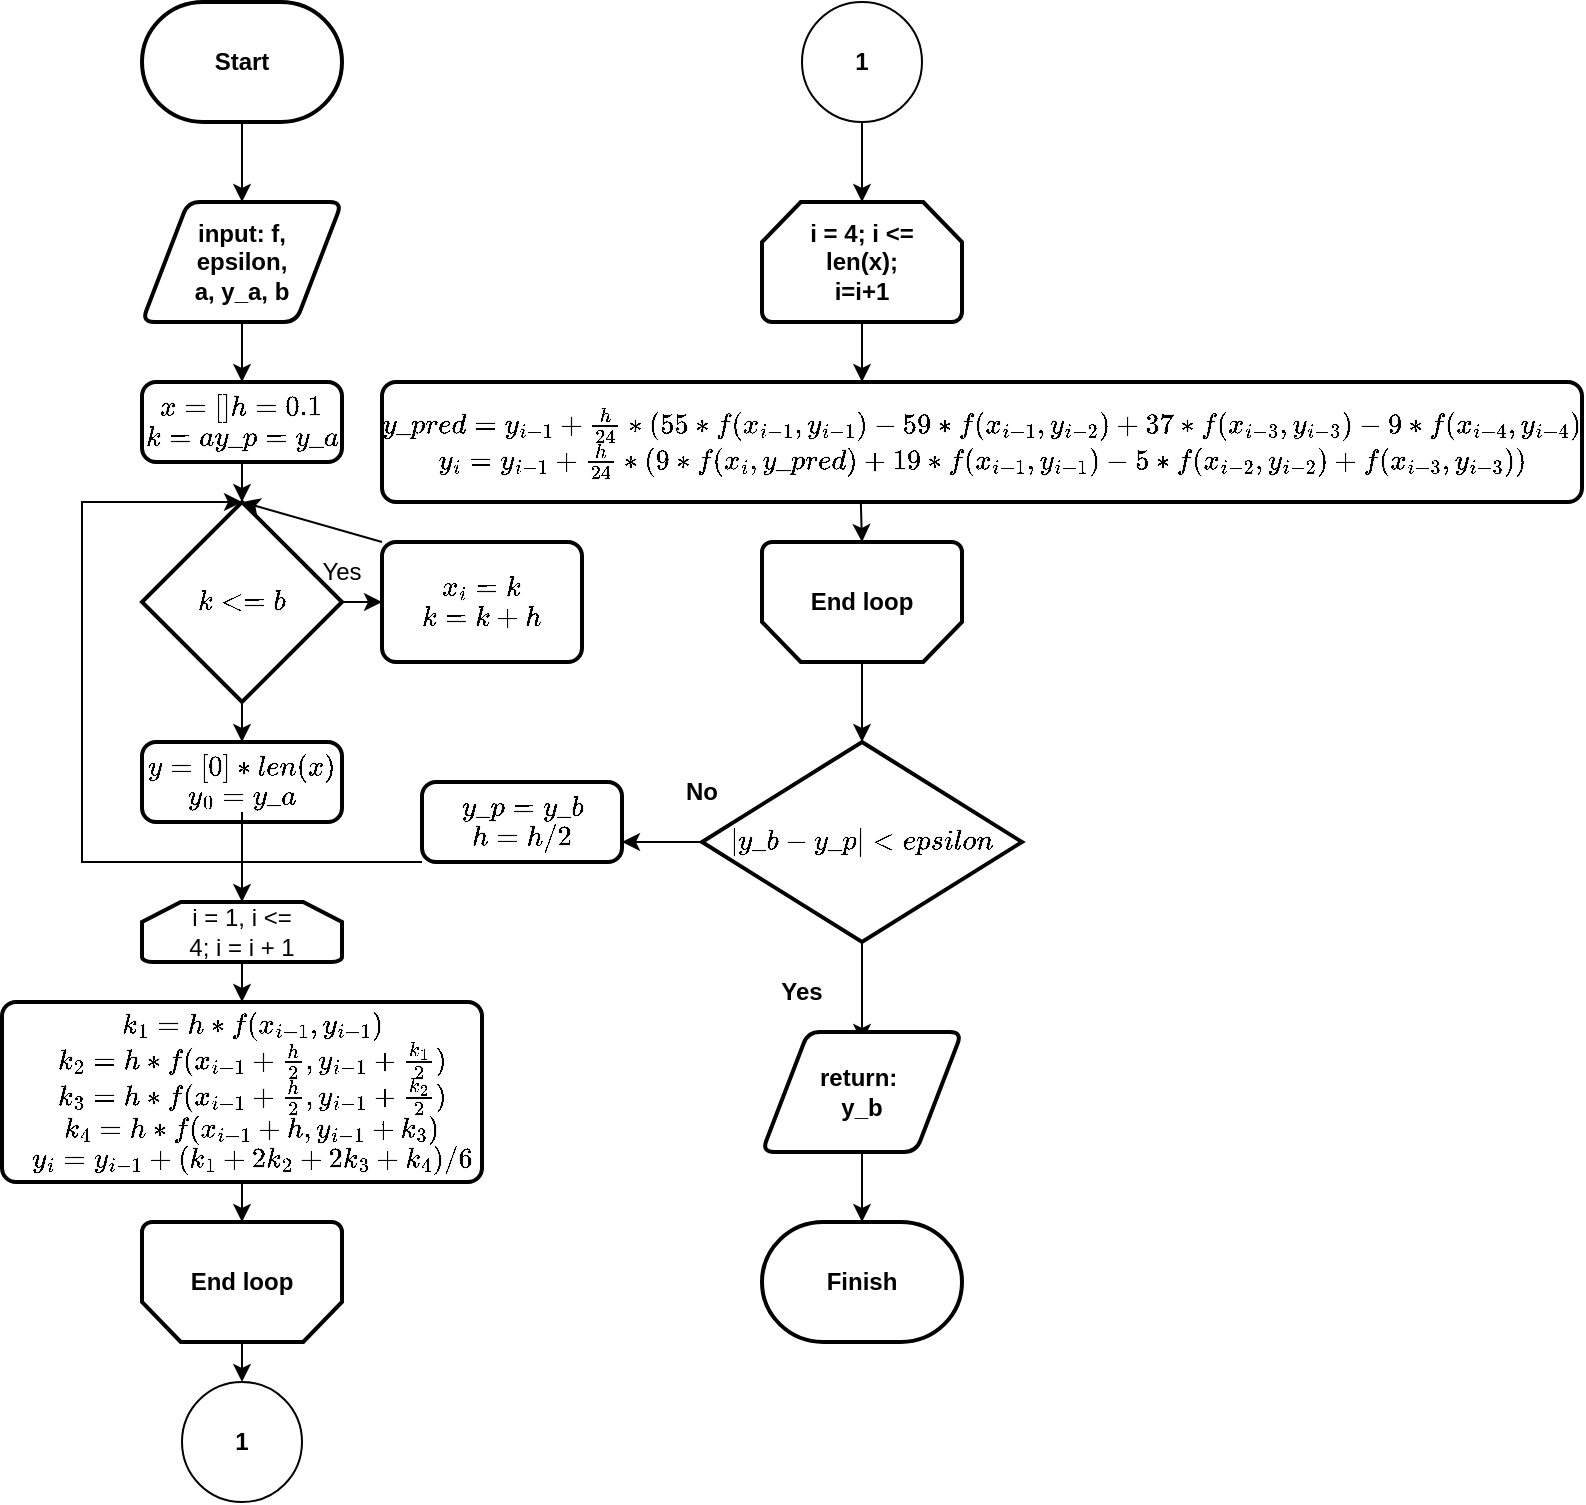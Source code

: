 <mxfile version="24.3.1" type="device">
  <diagram id="C5RBs43oDa-KdzZeNtuy" name="Page-1">
    <mxGraphModel dx="1475" dy="749" grid="1" gridSize="10" guides="1" tooltips="1" connect="1" arrows="1" fold="1" page="1" pageScale="1" pageWidth="827" pageHeight="1169" math="1" shadow="0">
      <root>
        <mxCell id="WIyWlLk6GJQsqaUBKTNV-0" />
        <mxCell id="WIyWlLk6GJQsqaUBKTNV-1" parent="WIyWlLk6GJQsqaUBKTNV-0" />
        <mxCell id="7A4KjtbBYtnZUFQZeq3f-0" value="" style="strokeWidth=2;html=1;shape=mxgraph.flowchart.terminator;whiteSpace=wrap;" vertex="1" parent="WIyWlLk6GJQsqaUBKTNV-1">
          <mxGeometry x="240" y="40" width="100" height="60" as="geometry" />
        </mxCell>
        <mxCell id="7A4KjtbBYtnZUFQZeq3f-1" value="&lt;b&gt;Start&lt;/b&gt;" style="text;html=1;align=center;verticalAlign=middle;whiteSpace=wrap;rounded=0;" vertex="1" parent="WIyWlLk6GJQsqaUBKTNV-1">
          <mxGeometry x="260" y="55" width="60" height="30" as="geometry" />
        </mxCell>
        <mxCell id="7A4KjtbBYtnZUFQZeq3f-2" value="" style="endArrow=classic;html=1;rounded=0;exitX=0.5;exitY=1;exitDx=0;exitDy=0;exitPerimeter=0;" edge="1" parent="WIyWlLk6GJQsqaUBKTNV-1" source="7A4KjtbBYtnZUFQZeq3f-0">
          <mxGeometry width="50" height="50" relative="1" as="geometry">
            <mxPoint x="260" y="280" as="sourcePoint" />
            <mxPoint x="290" y="140" as="targetPoint" />
          </mxGeometry>
        </mxCell>
        <mxCell id="7A4KjtbBYtnZUFQZeq3f-4" value="" style="shape=parallelogram;html=1;strokeWidth=2;perimeter=parallelogramPerimeter;whiteSpace=wrap;rounded=1;arcSize=12;size=0.23;" vertex="1" parent="WIyWlLk6GJQsqaUBKTNV-1">
          <mxGeometry x="240" y="140" width="100" height="60" as="geometry" />
        </mxCell>
        <mxCell id="7A4KjtbBYtnZUFQZeq3f-5" value="&lt;b&gt;input: f, epsilon, a, y_a, b&lt;/b&gt;" style="text;html=1;align=center;verticalAlign=middle;whiteSpace=wrap;rounded=0;" vertex="1" parent="WIyWlLk6GJQsqaUBKTNV-1">
          <mxGeometry x="260" y="155" width="60" height="30" as="geometry" />
        </mxCell>
        <mxCell id="7A4KjtbBYtnZUFQZeq3f-6" value="" style="endArrow=classic;html=1;rounded=0;exitX=0.5;exitY=1;exitDx=0;exitDy=0;" edge="1" parent="WIyWlLk6GJQsqaUBKTNV-1" source="7A4KjtbBYtnZUFQZeq3f-4">
          <mxGeometry width="50" height="50" relative="1" as="geometry">
            <mxPoint x="260" y="280" as="sourcePoint" />
            <mxPoint x="290" y="230" as="targetPoint" />
          </mxGeometry>
        </mxCell>
        <mxCell id="7A4KjtbBYtnZUFQZeq3f-7" value="\(x = [] h = 0.1\)&lt;div&gt;\(k = a y\_p = y\_a\)&lt;/div&gt;" style="rounded=1;whiteSpace=wrap;html=1;absoluteArcSize=1;arcSize=14;strokeWidth=2;" vertex="1" parent="WIyWlLk6GJQsqaUBKTNV-1">
          <mxGeometry x="240" y="230" width="100" height="40" as="geometry" />
        </mxCell>
        <mxCell id="7A4KjtbBYtnZUFQZeq3f-10" value="" style="strokeWidth=2;html=1;shape=mxgraph.flowchart.decision;whiteSpace=wrap;" vertex="1" parent="WIyWlLk6GJQsqaUBKTNV-1">
          <mxGeometry x="240" y="290" width="100" height="100" as="geometry" />
        </mxCell>
        <mxCell id="7A4KjtbBYtnZUFQZeq3f-11" value="" style="endArrow=classic;html=1;rounded=0;entryX=0.5;entryY=0;entryDx=0;entryDy=0;entryPerimeter=0;exitX=0.5;exitY=1;exitDx=0;exitDy=0;" edge="1" parent="WIyWlLk6GJQsqaUBKTNV-1" source="7A4KjtbBYtnZUFQZeq3f-7" target="7A4KjtbBYtnZUFQZeq3f-10">
          <mxGeometry width="50" height="50" relative="1" as="geometry">
            <mxPoint x="260" y="280" as="sourcePoint" />
            <mxPoint x="310" y="230" as="targetPoint" />
          </mxGeometry>
        </mxCell>
        <mxCell id="7A4KjtbBYtnZUFQZeq3f-13" value="\(k &amp;lt;= b\)" style="text;html=1;align=center;verticalAlign=middle;whiteSpace=wrap;rounded=0;" vertex="1" parent="WIyWlLk6GJQsqaUBKTNV-1">
          <mxGeometry x="260" y="325" width="60" height="30" as="geometry" />
        </mxCell>
        <mxCell id="7A4KjtbBYtnZUFQZeq3f-14" value="" style="endArrow=classic;html=1;rounded=0;exitX=1;exitY=0.5;exitDx=0;exitDy=0;exitPerimeter=0;" edge="1" parent="WIyWlLk6GJQsqaUBKTNV-1" source="7A4KjtbBYtnZUFQZeq3f-10">
          <mxGeometry width="50" height="50" relative="1" as="geometry">
            <mxPoint x="340" y="330" as="sourcePoint" />
            <mxPoint x="360" y="340" as="targetPoint" />
          </mxGeometry>
        </mxCell>
        <mxCell id="7A4KjtbBYtnZUFQZeq3f-15" value="Yes" style="text;html=1;align=center;verticalAlign=middle;whiteSpace=wrap;rounded=0;" vertex="1" parent="WIyWlLk6GJQsqaUBKTNV-1">
          <mxGeometry x="310" y="310" width="60" height="30" as="geometry" />
        </mxCell>
        <mxCell id="7A4KjtbBYtnZUFQZeq3f-16" value="" style="rounded=1;whiteSpace=wrap;html=1;absoluteArcSize=1;arcSize=14;strokeWidth=2;" vertex="1" parent="WIyWlLk6GJQsqaUBKTNV-1">
          <mxGeometry x="360" y="310" width="100" height="60" as="geometry" />
        </mxCell>
        <mxCell id="7A4KjtbBYtnZUFQZeq3f-17" value="\(x_{i} = k\)&lt;div&gt;\(k = k + h\)&lt;/div&gt;" style="text;html=1;align=center;verticalAlign=middle;whiteSpace=wrap;rounded=0;" vertex="1" parent="WIyWlLk6GJQsqaUBKTNV-1">
          <mxGeometry x="380" y="325" width="60" height="30" as="geometry" />
        </mxCell>
        <mxCell id="7A4KjtbBYtnZUFQZeq3f-18" value="" style="endArrow=classic;html=1;rounded=0;exitX=0;exitY=0;exitDx=0;exitDy=0;entryX=0.5;entryY=0;entryDx=0;entryDy=0;entryPerimeter=0;" edge="1" parent="WIyWlLk6GJQsqaUBKTNV-1" source="7A4KjtbBYtnZUFQZeq3f-16" target="7A4KjtbBYtnZUFQZeq3f-10">
          <mxGeometry width="50" height="50" relative="1" as="geometry">
            <mxPoint x="340" y="410" as="sourcePoint" />
            <mxPoint x="390" y="360" as="targetPoint" />
          </mxGeometry>
        </mxCell>
        <mxCell id="7A4KjtbBYtnZUFQZeq3f-19" value="" style="endArrow=classic;html=1;rounded=0;exitX=0.5;exitY=1;exitDx=0;exitDy=0;exitPerimeter=0;" edge="1" parent="WIyWlLk6GJQsqaUBKTNV-1" source="7A4KjtbBYtnZUFQZeq3f-10">
          <mxGeometry width="50" height="50" relative="1" as="geometry">
            <mxPoint x="340" y="430" as="sourcePoint" />
            <mxPoint x="290" y="410" as="targetPoint" />
          </mxGeometry>
        </mxCell>
        <mxCell id="7A4KjtbBYtnZUFQZeq3f-20" value="" style="rounded=1;whiteSpace=wrap;html=1;absoluteArcSize=1;arcSize=14;strokeWidth=2;" vertex="1" parent="WIyWlLk6GJQsqaUBKTNV-1">
          <mxGeometry x="240" y="410" width="100" height="40" as="geometry" />
        </mxCell>
        <mxCell id="7A4KjtbBYtnZUFQZeq3f-21" value="\(y = [0] * len(x)\)&lt;div&gt;\(y_{0} = y\_a\)&lt;/div&gt;" style="text;html=1;align=center;verticalAlign=middle;whiteSpace=wrap;rounded=0;" vertex="1" parent="WIyWlLk6GJQsqaUBKTNV-1">
          <mxGeometry x="260" y="415" width="60" height="30" as="geometry" />
        </mxCell>
        <mxCell id="7A4KjtbBYtnZUFQZeq3f-22" value="" style="endArrow=classic;html=1;rounded=0;exitX=0.5;exitY=1;exitDx=0;exitDy=0;" edge="1" parent="WIyWlLk6GJQsqaUBKTNV-1" source="7A4KjtbBYtnZUFQZeq3f-21">
          <mxGeometry width="50" height="50" relative="1" as="geometry">
            <mxPoint x="380" y="380" as="sourcePoint" />
            <mxPoint x="290" y="490" as="targetPoint" />
          </mxGeometry>
        </mxCell>
        <mxCell id="7A4KjtbBYtnZUFQZeq3f-23" value="" style="strokeWidth=2;html=1;shape=mxgraph.flowchart.loop_limit;whiteSpace=wrap;" vertex="1" parent="WIyWlLk6GJQsqaUBKTNV-1">
          <mxGeometry x="240" y="490" width="100" height="30" as="geometry" />
        </mxCell>
        <mxCell id="7A4KjtbBYtnZUFQZeq3f-25" value="i = 1, i &amp;lt;= 4; i = i + 1" style="text;html=1;align=center;verticalAlign=middle;whiteSpace=wrap;rounded=0;" vertex="1" parent="WIyWlLk6GJQsqaUBKTNV-1">
          <mxGeometry x="260" y="490" width="60" height="30" as="geometry" />
        </mxCell>
        <mxCell id="7A4KjtbBYtnZUFQZeq3f-26" value="" style="rounded=1;whiteSpace=wrap;html=1;absoluteArcSize=1;arcSize=14;strokeWidth=2;" vertex="1" parent="WIyWlLk6GJQsqaUBKTNV-1">
          <mxGeometry x="170" y="540" width="240" height="90" as="geometry" />
        </mxCell>
        <mxCell id="7A4KjtbBYtnZUFQZeq3f-27" value="" style="endArrow=classic;html=1;rounded=0;exitX=0.5;exitY=1;exitDx=0;exitDy=0;exitPerimeter=0;entryX=0.5;entryY=0;entryDx=0;entryDy=0;" edge="1" parent="WIyWlLk6GJQsqaUBKTNV-1" source="7A4KjtbBYtnZUFQZeq3f-23" target="7A4KjtbBYtnZUFQZeq3f-26">
          <mxGeometry width="50" height="50" relative="1" as="geometry">
            <mxPoint x="380" y="530" as="sourcePoint" />
            <mxPoint x="430" y="480" as="targetPoint" />
          </mxGeometry>
        </mxCell>
        <mxCell id="7A4KjtbBYtnZUFQZeq3f-28" value="\(k_1 = h * f(x_{i-1}, y_{i-1})\)&lt;div&gt;\(k_2 = h * f(x_{i-1} + \frac{h}{2}, y_{i-1} + \frac{k_1}{2})\)&lt;/div&gt;&lt;div&gt;\(k_3 = h * f(x_{i-1}+\frac{h}{2}, y_{i-1} + \frac{k_2}{2})\)&lt;/div&gt;&lt;div&gt;\(k_4 = h * f(x_{i-1} + h, y_{i-1} + k_3)\)&lt;/div&gt;&lt;div&gt;\(y_{i} = y_{i-1} + (k_1+2k_2+2k_3+k_4)/ 6\)&lt;/div&gt;" style="text;html=1;align=center;verticalAlign=middle;whiteSpace=wrap;rounded=0;" vertex="1" parent="WIyWlLk6GJQsqaUBKTNV-1">
          <mxGeometry x="270" y="570" width="50" height="30" as="geometry" />
        </mxCell>
        <mxCell id="7A4KjtbBYtnZUFQZeq3f-29" value="" style="strokeWidth=2;html=1;shape=mxgraph.flowchart.loop_limit;whiteSpace=wrap;direction=west;" vertex="1" parent="WIyWlLk6GJQsqaUBKTNV-1">
          <mxGeometry x="240" y="650" width="100" height="60" as="geometry" />
        </mxCell>
        <mxCell id="7A4KjtbBYtnZUFQZeq3f-30" value="&lt;b&gt;End loop&lt;/b&gt;" style="text;html=1;align=center;verticalAlign=middle;whiteSpace=wrap;rounded=0;" vertex="1" parent="WIyWlLk6GJQsqaUBKTNV-1">
          <mxGeometry x="260" y="665" width="60" height="30" as="geometry" />
        </mxCell>
        <mxCell id="7A4KjtbBYtnZUFQZeq3f-31" value="" style="endArrow=classic;html=1;rounded=0;exitX=0.5;exitY=1;exitDx=0;exitDy=0;entryX=0.5;entryY=1;entryDx=0;entryDy=0;entryPerimeter=0;" edge="1" parent="WIyWlLk6GJQsqaUBKTNV-1" source="7A4KjtbBYtnZUFQZeq3f-26" target="7A4KjtbBYtnZUFQZeq3f-29">
          <mxGeometry width="50" height="50" relative="1" as="geometry">
            <mxPoint x="310" y="540" as="sourcePoint" />
            <mxPoint x="360" y="490" as="targetPoint" />
          </mxGeometry>
        </mxCell>
        <mxCell id="7A4KjtbBYtnZUFQZeq3f-32" value="" style="endArrow=classic;html=1;rounded=0;exitX=0.5;exitY=0;exitDx=0;exitDy=0;exitPerimeter=0;" edge="1" parent="WIyWlLk6GJQsqaUBKTNV-1" source="7A4KjtbBYtnZUFQZeq3f-29" target="7A4KjtbBYtnZUFQZeq3f-33">
          <mxGeometry width="50" height="50" relative="1" as="geometry">
            <mxPoint x="350" y="660" as="sourcePoint" />
            <mxPoint x="290" y="740" as="targetPoint" />
          </mxGeometry>
        </mxCell>
        <mxCell id="7A4KjtbBYtnZUFQZeq3f-33" value="" style="verticalLabelPosition=bottom;verticalAlign=top;html=1;shape=mxgraph.flowchart.on-page_reference;" vertex="1" parent="WIyWlLk6GJQsqaUBKTNV-1">
          <mxGeometry x="260" y="730" width="60" height="60" as="geometry" />
        </mxCell>
        <mxCell id="7A4KjtbBYtnZUFQZeq3f-34" value="&lt;b&gt;1&lt;/b&gt;" style="text;html=1;align=center;verticalAlign=middle;whiteSpace=wrap;rounded=0;" vertex="1" parent="WIyWlLk6GJQsqaUBKTNV-1">
          <mxGeometry x="260" y="745" width="60" height="30" as="geometry" />
        </mxCell>
        <mxCell id="7A4KjtbBYtnZUFQZeq3f-35" value="" style="verticalLabelPosition=bottom;verticalAlign=top;html=1;shape=mxgraph.flowchart.on-page_reference;" vertex="1" parent="WIyWlLk6GJQsqaUBKTNV-1">
          <mxGeometry x="570" y="40" width="60" height="60" as="geometry" />
        </mxCell>
        <mxCell id="7A4KjtbBYtnZUFQZeq3f-36" value="&lt;b&gt;1&lt;/b&gt;" style="text;html=1;align=center;verticalAlign=middle;whiteSpace=wrap;rounded=0;" vertex="1" parent="WIyWlLk6GJQsqaUBKTNV-1">
          <mxGeometry x="570" y="55" width="60" height="30" as="geometry" />
        </mxCell>
        <mxCell id="7A4KjtbBYtnZUFQZeq3f-37" value="" style="endArrow=classic;html=1;rounded=0;exitX=0.5;exitY=1;exitDx=0;exitDy=0;exitPerimeter=0;" edge="1" parent="WIyWlLk6GJQsqaUBKTNV-1" source="7A4KjtbBYtnZUFQZeq3f-35">
          <mxGeometry width="50" height="50" relative="1" as="geometry">
            <mxPoint x="690" y="220" as="sourcePoint" />
            <mxPoint x="600" y="140" as="targetPoint" />
          </mxGeometry>
        </mxCell>
        <mxCell id="7A4KjtbBYtnZUFQZeq3f-38" value="" style="strokeWidth=2;html=1;shape=mxgraph.flowchart.loop_limit;whiteSpace=wrap;" vertex="1" parent="WIyWlLk6GJQsqaUBKTNV-1">
          <mxGeometry x="550" y="140" width="100" height="60" as="geometry" />
        </mxCell>
        <mxCell id="7A4KjtbBYtnZUFQZeq3f-39" value="&lt;b&gt;i = 4; i &amp;lt;= len(x); i=i+1&lt;/b&gt;" style="text;html=1;align=center;verticalAlign=middle;whiteSpace=wrap;rounded=0;" vertex="1" parent="WIyWlLk6GJQsqaUBKTNV-1">
          <mxGeometry x="570" y="155" width="60" height="30" as="geometry" />
        </mxCell>
        <mxCell id="7A4KjtbBYtnZUFQZeq3f-40" value="" style="endArrow=classic;html=1;rounded=0;exitX=0.5;exitY=1;exitDx=0;exitDy=0;exitPerimeter=0;" edge="1" parent="WIyWlLk6GJQsqaUBKTNV-1" source="7A4KjtbBYtnZUFQZeq3f-38">
          <mxGeometry width="50" height="50" relative="1" as="geometry">
            <mxPoint x="590" y="310" as="sourcePoint" />
            <mxPoint x="600" y="230" as="targetPoint" />
          </mxGeometry>
        </mxCell>
        <mxCell id="7A4KjtbBYtnZUFQZeq3f-42" value="" style="rounded=1;whiteSpace=wrap;html=1;absoluteArcSize=1;arcSize=14;strokeWidth=2;" vertex="1" parent="WIyWlLk6GJQsqaUBKTNV-1">
          <mxGeometry x="360" y="230" width="600" height="60" as="geometry" />
        </mxCell>
        <mxCell id="7A4KjtbBYtnZUFQZeq3f-45" value="\(y\_pred = y_{i-1} + \frac{h}{24} * (55 * f(x_{i-1}, y_{i-1}) - 59 * f(x_{i-1}, y_{i-2}) + 37 * f(x_{i-3}, y_{i-3}) - 9 * f(x_{i-4}, y_{i-4})\)&lt;div&gt;\(y_{i} = y_{i-1} + \frac{h}{24} * (9 * f(x_{i}, y\_pred) + 19 * f(x_{i-1}, y_{i-1}) - 5 * f(x_{i-2}, y_{i-2}) + f(x_{i-3}, y_{i-3}))\)&lt;/div&gt;" style="text;html=1;align=center;verticalAlign=middle;whiteSpace=wrap;rounded=0;" vertex="1" parent="WIyWlLk6GJQsqaUBKTNV-1">
          <mxGeometry x="630" y="245" width="60" height="30" as="geometry" />
        </mxCell>
        <mxCell id="7A4KjtbBYtnZUFQZeq3f-47" value="" style="strokeWidth=2;html=1;shape=mxgraph.flowchart.loop_limit;whiteSpace=wrap;direction=west;" vertex="1" parent="WIyWlLk6GJQsqaUBKTNV-1">
          <mxGeometry x="550" y="310" width="100" height="60" as="geometry" />
        </mxCell>
        <mxCell id="7A4KjtbBYtnZUFQZeq3f-48" value="" style="endArrow=classic;html=1;rounded=0;exitX=0.399;exitY=0.998;exitDx=0;exitDy=0;exitPerimeter=0;entryX=0.5;entryY=1;entryDx=0;entryDy=0;entryPerimeter=0;" edge="1" parent="WIyWlLk6GJQsqaUBKTNV-1" source="7A4KjtbBYtnZUFQZeq3f-42" target="7A4KjtbBYtnZUFQZeq3f-47">
          <mxGeometry width="50" height="50" relative="1" as="geometry">
            <mxPoint x="560" y="450" as="sourcePoint" />
            <mxPoint x="610" y="400" as="targetPoint" />
          </mxGeometry>
        </mxCell>
        <mxCell id="7A4KjtbBYtnZUFQZeq3f-50" value="&lt;b&gt;End loop&lt;/b&gt;" style="text;html=1;align=center;verticalAlign=middle;whiteSpace=wrap;rounded=0;" vertex="1" parent="WIyWlLk6GJQsqaUBKTNV-1">
          <mxGeometry x="570" y="325" width="60" height="30" as="geometry" />
        </mxCell>
        <mxCell id="7A4KjtbBYtnZUFQZeq3f-51" value="" style="endArrow=classic;html=1;rounded=0;exitX=0.5;exitY=0;exitDx=0;exitDy=0;exitPerimeter=0;" edge="1" parent="WIyWlLk6GJQsqaUBKTNV-1" source="7A4KjtbBYtnZUFQZeq3f-47">
          <mxGeometry width="50" height="50" relative="1" as="geometry">
            <mxPoint x="560" y="450" as="sourcePoint" />
            <mxPoint x="600" y="410" as="targetPoint" />
          </mxGeometry>
        </mxCell>
        <mxCell id="7A4KjtbBYtnZUFQZeq3f-53" value="" style="strokeWidth=2;html=1;shape=mxgraph.flowchart.decision;whiteSpace=wrap;" vertex="1" parent="WIyWlLk6GJQsqaUBKTNV-1">
          <mxGeometry x="520" y="410" width="160" height="100" as="geometry" />
        </mxCell>
        <mxCell id="7A4KjtbBYtnZUFQZeq3f-55" value="\(|y\_b - y\_p| &amp;lt; epsilon\)" style="text;html=1;align=center;verticalAlign=middle;whiteSpace=wrap;rounded=0;" vertex="1" parent="WIyWlLk6GJQsqaUBKTNV-1">
          <mxGeometry x="570" y="445" width="60" height="30" as="geometry" />
        </mxCell>
        <mxCell id="7A4KjtbBYtnZUFQZeq3f-60" value="" style="rounded=1;whiteSpace=wrap;html=1;absoluteArcSize=1;arcSize=14;strokeWidth=2;" vertex="1" parent="WIyWlLk6GJQsqaUBKTNV-1">
          <mxGeometry x="380" y="430" width="100" height="40" as="geometry" />
        </mxCell>
        <mxCell id="7A4KjtbBYtnZUFQZeq3f-61" value="\(y\_p = y\_b\)&lt;div&gt;\(h = h / 2\)&lt;/div&gt;" style="text;html=1;align=center;verticalAlign=middle;whiteSpace=wrap;rounded=0;" vertex="1" parent="WIyWlLk6GJQsqaUBKTNV-1">
          <mxGeometry x="400" y="435" width="60" height="30" as="geometry" />
        </mxCell>
        <mxCell id="7A4KjtbBYtnZUFQZeq3f-62" value="" style="endArrow=classic;html=1;rounded=0;exitX=0;exitY=0.5;exitDx=0;exitDy=0;exitPerimeter=0;entryX=1;entryY=0.75;entryDx=0;entryDy=0;" edge="1" parent="WIyWlLk6GJQsqaUBKTNV-1" source="7A4KjtbBYtnZUFQZeq3f-53" target="7A4KjtbBYtnZUFQZeq3f-60">
          <mxGeometry width="50" height="50" relative="1" as="geometry">
            <mxPoint x="430" y="530" as="sourcePoint" />
            <mxPoint x="480" y="480" as="targetPoint" />
          </mxGeometry>
        </mxCell>
        <mxCell id="7A4KjtbBYtnZUFQZeq3f-63" value="" style="endArrow=classic;html=1;rounded=0;exitX=0;exitY=1;exitDx=0;exitDy=0;entryX=0.5;entryY=0;entryDx=0;entryDy=0;entryPerimeter=0;" edge="1" parent="WIyWlLk6GJQsqaUBKTNV-1" source="7A4KjtbBYtnZUFQZeq3f-60" target="7A4KjtbBYtnZUFQZeq3f-10">
          <mxGeometry width="50" height="50" relative="1" as="geometry">
            <mxPoint x="430" y="530" as="sourcePoint" />
            <mxPoint x="480" y="480" as="targetPoint" />
            <Array as="points">
              <mxPoint x="210" y="470" />
              <mxPoint x="210" y="290" />
            </Array>
          </mxGeometry>
        </mxCell>
        <mxCell id="7A4KjtbBYtnZUFQZeq3f-64" value="" style="endArrow=classic;html=1;rounded=0;exitX=0.5;exitY=1;exitDx=0;exitDy=0;exitPerimeter=0;" edge="1" parent="WIyWlLk6GJQsqaUBKTNV-1" source="7A4KjtbBYtnZUFQZeq3f-53">
          <mxGeometry width="50" height="50" relative="1" as="geometry">
            <mxPoint x="540" y="600" as="sourcePoint" />
            <mxPoint x="600" y="560" as="targetPoint" />
          </mxGeometry>
        </mxCell>
        <mxCell id="7A4KjtbBYtnZUFQZeq3f-65" value="&lt;b&gt;No&lt;/b&gt;" style="text;html=1;align=center;verticalAlign=middle;whiteSpace=wrap;rounded=0;" vertex="1" parent="WIyWlLk6GJQsqaUBKTNV-1">
          <mxGeometry x="490" y="420" width="60" height="30" as="geometry" />
        </mxCell>
        <mxCell id="7A4KjtbBYtnZUFQZeq3f-66" value="&lt;b&gt;Yes&lt;/b&gt;" style="text;html=1;align=center;verticalAlign=middle;whiteSpace=wrap;rounded=0;" vertex="1" parent="WIyWlLk6GJQsqaUBKTNV-1">
          <mxGeometry x="540" y="520" width="60" height="30" as="geometry" />
        </mxCell>
        <mxCell id="7A4KjtbBYtnZUFQZeq3f-68" value="" style="shape=parallelogram;html=1;strokeWidth=2;perimeter=parallelogramPerimeter;whiteSpace=wrap;rounded=1;arcSize=12;size=0.23;" vertex="1" parent="WIyWlLk6GJQsqaUBKTNV-1">
          <mxGeometry x="550" y="555" width="100" height="60" as="geometry" />
        </mxCell>
        <mxCell id="7A4KjtbBYtnZUFQZeq3f-69" value="&lt;b&gt;return:&amp;nbsp; y_b&lt;/b&gt;" style="text;html=1;align=center;verticalAlign=middle;whiteSpace=wrap;rounded=0;" vertex="1" parent="WIyWlLk6GJQsqaUBKTNV-1">
          <mxGeometry x="570" y="570" width="60" height="30" as="geometry" />
        </mxCell>
        <mxCell id="7A4KjtbBYtnZUFQZeq3f-70" value="" style="strokeWidth=2;html=1;shape=mxgraph.flowchart.terminator;whiteSpace=wrap;" vertex="1" parent="WIyWlLk6GJQsqaUBKTNV-1">
          <mxGeometry x="550" y="650" width="100" height="60" as="geometry" />
        </mxCell>
        <mxCell id="7A4KjtbBYtnZUFQZeq3f-71" value="" style="endArrow=classic;html=1;rounded=0;exitX=0.5;exitY=1;exitDx=0;exitDy=0;entryX=0.5;entryY=0;entryDx=0;entryDy=0;entryPerimeter=0;" edge="1" parent="WIyWlLk6GJQsqaUBKTNV-1" source="7A4KjtbBYtnZUFQZeq3f-68" target="7A4KjtbBYtnZUFQZeq3f-70">
          <mxGeometry width="50" height="50" relative="1" as="geometry">
            <mxPoint x="540" y="600" as="sourcePoint" />
            <mxPoint x="590" y="550" as="targetPoint" />
          </mxGeometry>
        </mxCell>
        <mxCell id="7A4KjtbBYtnZUFQZeq3f-72" value="&lt;b&gt;Finish&lt;/b&gt;" style="text;html=1;align=center;verticalAlign=middle;whiteSpace=wrap;rounded=0;" vertex="1" parent="WIyWlLk6GJQsqaUBKTNV-1">
          <mxGeometry x="570" y="665" width="60" height="30" as="geometry" />
        </mxCell>
      </root>
    </mxGraphModel>
  </diagram>
</mxfile>

